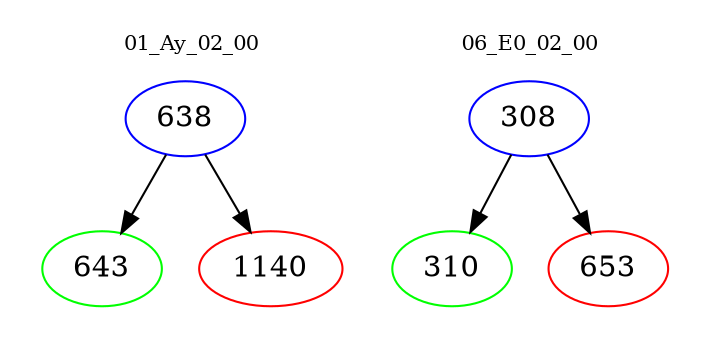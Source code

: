 digraph{
subgraph cluster_0 {
color = white
label = "01_Ay_02_00";
fontsize=10;
T0_638 [label="638", color="blue"]
T0_638 -> T0_643 [color="black"]
T0_643 [label="643", color="green"]
T0_638 -> T0_1140 [color="black"]
T0_1140 [label="1140", color="red"]
}
subgraph cluster_1 {
color = white
label = "06_E0_02_00";
fontsize=10;
T1_308 [label="308", color="blue"]
T1_308 -> T1_310 [color="black"]
T1_310 [label="310", color="green"]
T1_308 -> T1_653 [color="black"]
T1_653 [label="653", color="red"]
}
}
